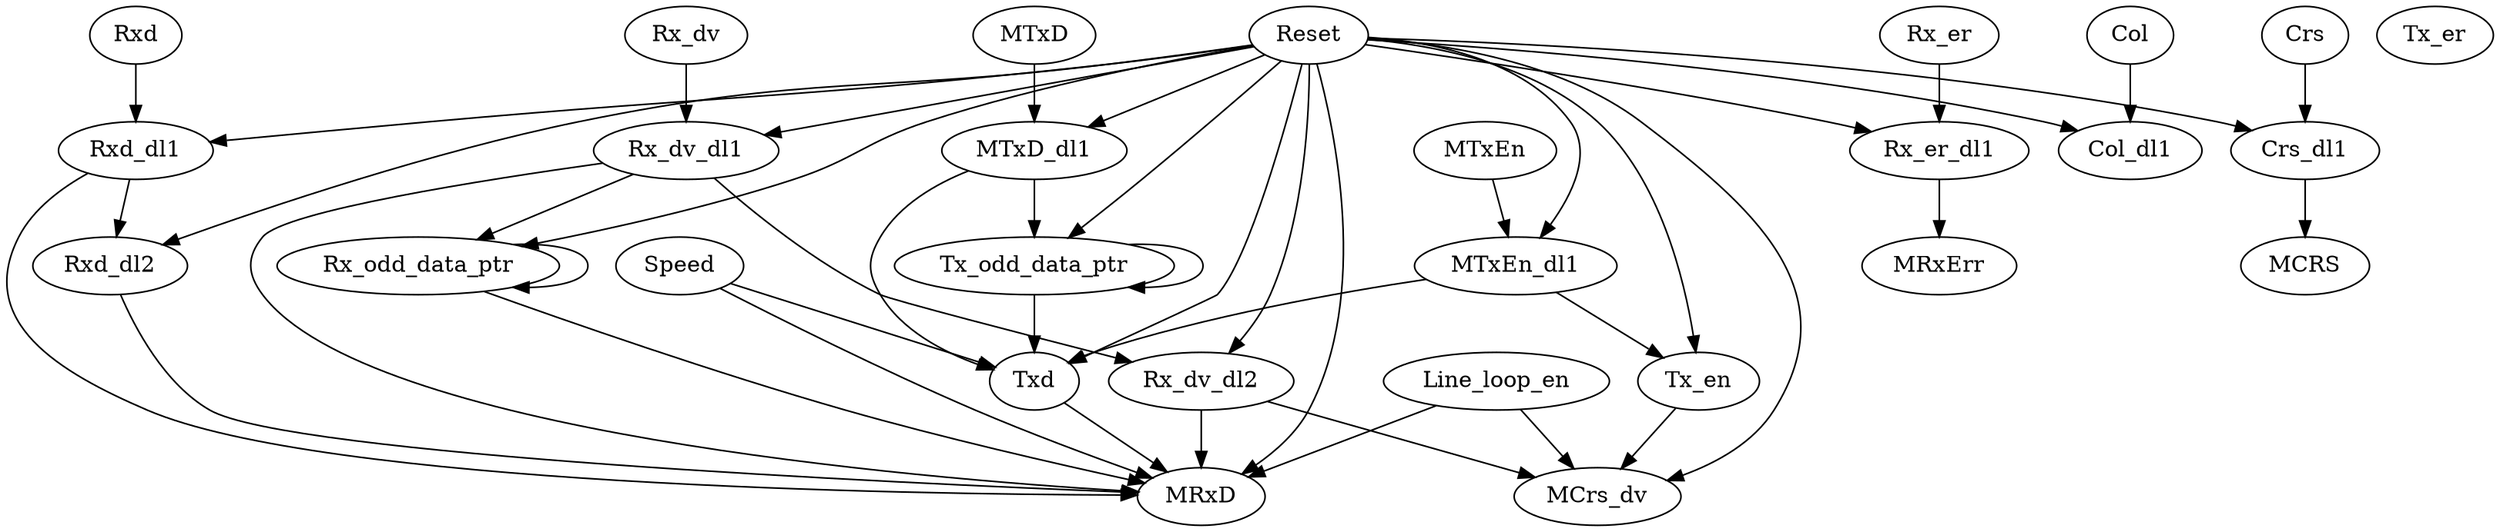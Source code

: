 digraph "" {
	MTxEn_dl1 -> Txd	 [weight=9.0];
	MTxEn_dl1 -> Tx_en	 [weight=2.0];
	Rx_odd_data_ptr -> Rx_odd_data_ptr	 [weight=1.0];
	Rx_odd_data_ptr -> MRxD	 [weight=1.0];
	Rx_er -> Rx_er_dl1	 [weight=1.0];
	MTxD_dl1 -> Tx_odd_data_ptr	 [weight=2.0];
	MTxD_dl1 -> Txd	 [weight=3.0];
	Rxd_dl1 -> Rxd_dl2	 [weight=1.0];
	Rxd_dl1 -> MRxD	 [weight=1.0];
	Rxd_dl2 -> MRxD	 [weight=2.0];
	MTxD -> MTxD_dl1	 [weight=1.0];
	Reset -> MTxEn_dl1	 [weight=2.0];
	Reset -> Rx_odd_data_ptr	 [weight=3.0];
	Reset -> MTxD_dl1	 [weight=2.0];
	Reset -> Rxd_dl1	 [weight=2.0];
	Reset -> Rxd_dl2	 [weight=2.0];
	Reset -> Col_dl1	 [weight=2.0];
	Reset -> MRxD	 [weight=4.0];
	Reset -> Tx_odd_data_ptr	 [weight=3.0];
	Reset -> Crs_dl1	 [weight=2.0];
	Reset -> Rx_er_dl1	 [weight=2.0];
	Reset -> MCrs_dv	 [weight=4.0];
	Reset -> Txd	 [weight=5.0];
	Reset -> Rx_dv_dl2	 [weight=2.0];
	Reset -> Rx_dv_dl1	 [weight=2.0];
	Reset -> Tx_en	 [weight=3.0];
	Crs -> Crs_dl1	 [weight=1.0];
	Rx_dv -> Rx_dv_dl1	 [weight=1.0];
	Rxd -> Rxd_dl1	 [weight=1.0];
	Tx_odd_data_ptr -> Tx_odd_data_ptr	 [weight=1.0];
	Tx_odd_data_ptr -> Txd	 [weight=5.0];
	Crs_dl1 -> MCRS	 [weight=1.0];
	Col -> Col_dl1	 [weight=1.0];
	Tx_er;
	Rx_er_dl1 -> MRxErr	 [weight=1.0];
	Txd -> MRxD	 [weight=1.0];
	Line_loop_en -> MRxD	 [weight=3.0];
	Line_loop_en -> MCrs_dv	 [weight=3.0];
	MTxEn -> MTxEn_dl1	 [weight=1.0];
	Speed -> MRxD	 [weight=2.0];
	Speed -> Txd	 [weight=4.0];
	Rx_dv_dl2 -> MRxD	 [weight=2.0];
	Rx_dv_dl2 -> MCrs_dv	 [weight=2.0];
	Rx_dv_dl1 -> Rx_odd_data_ptr	 [weight=2.0];
	Rx_dv_dl1 -> MRxD	 [weight=1.0];
	Rx_dv_dl1 -> Rx_dv_dl2	 [weight=1.0];
	Tx_en -> MCrs_dv	 [weight=1.0];
}
